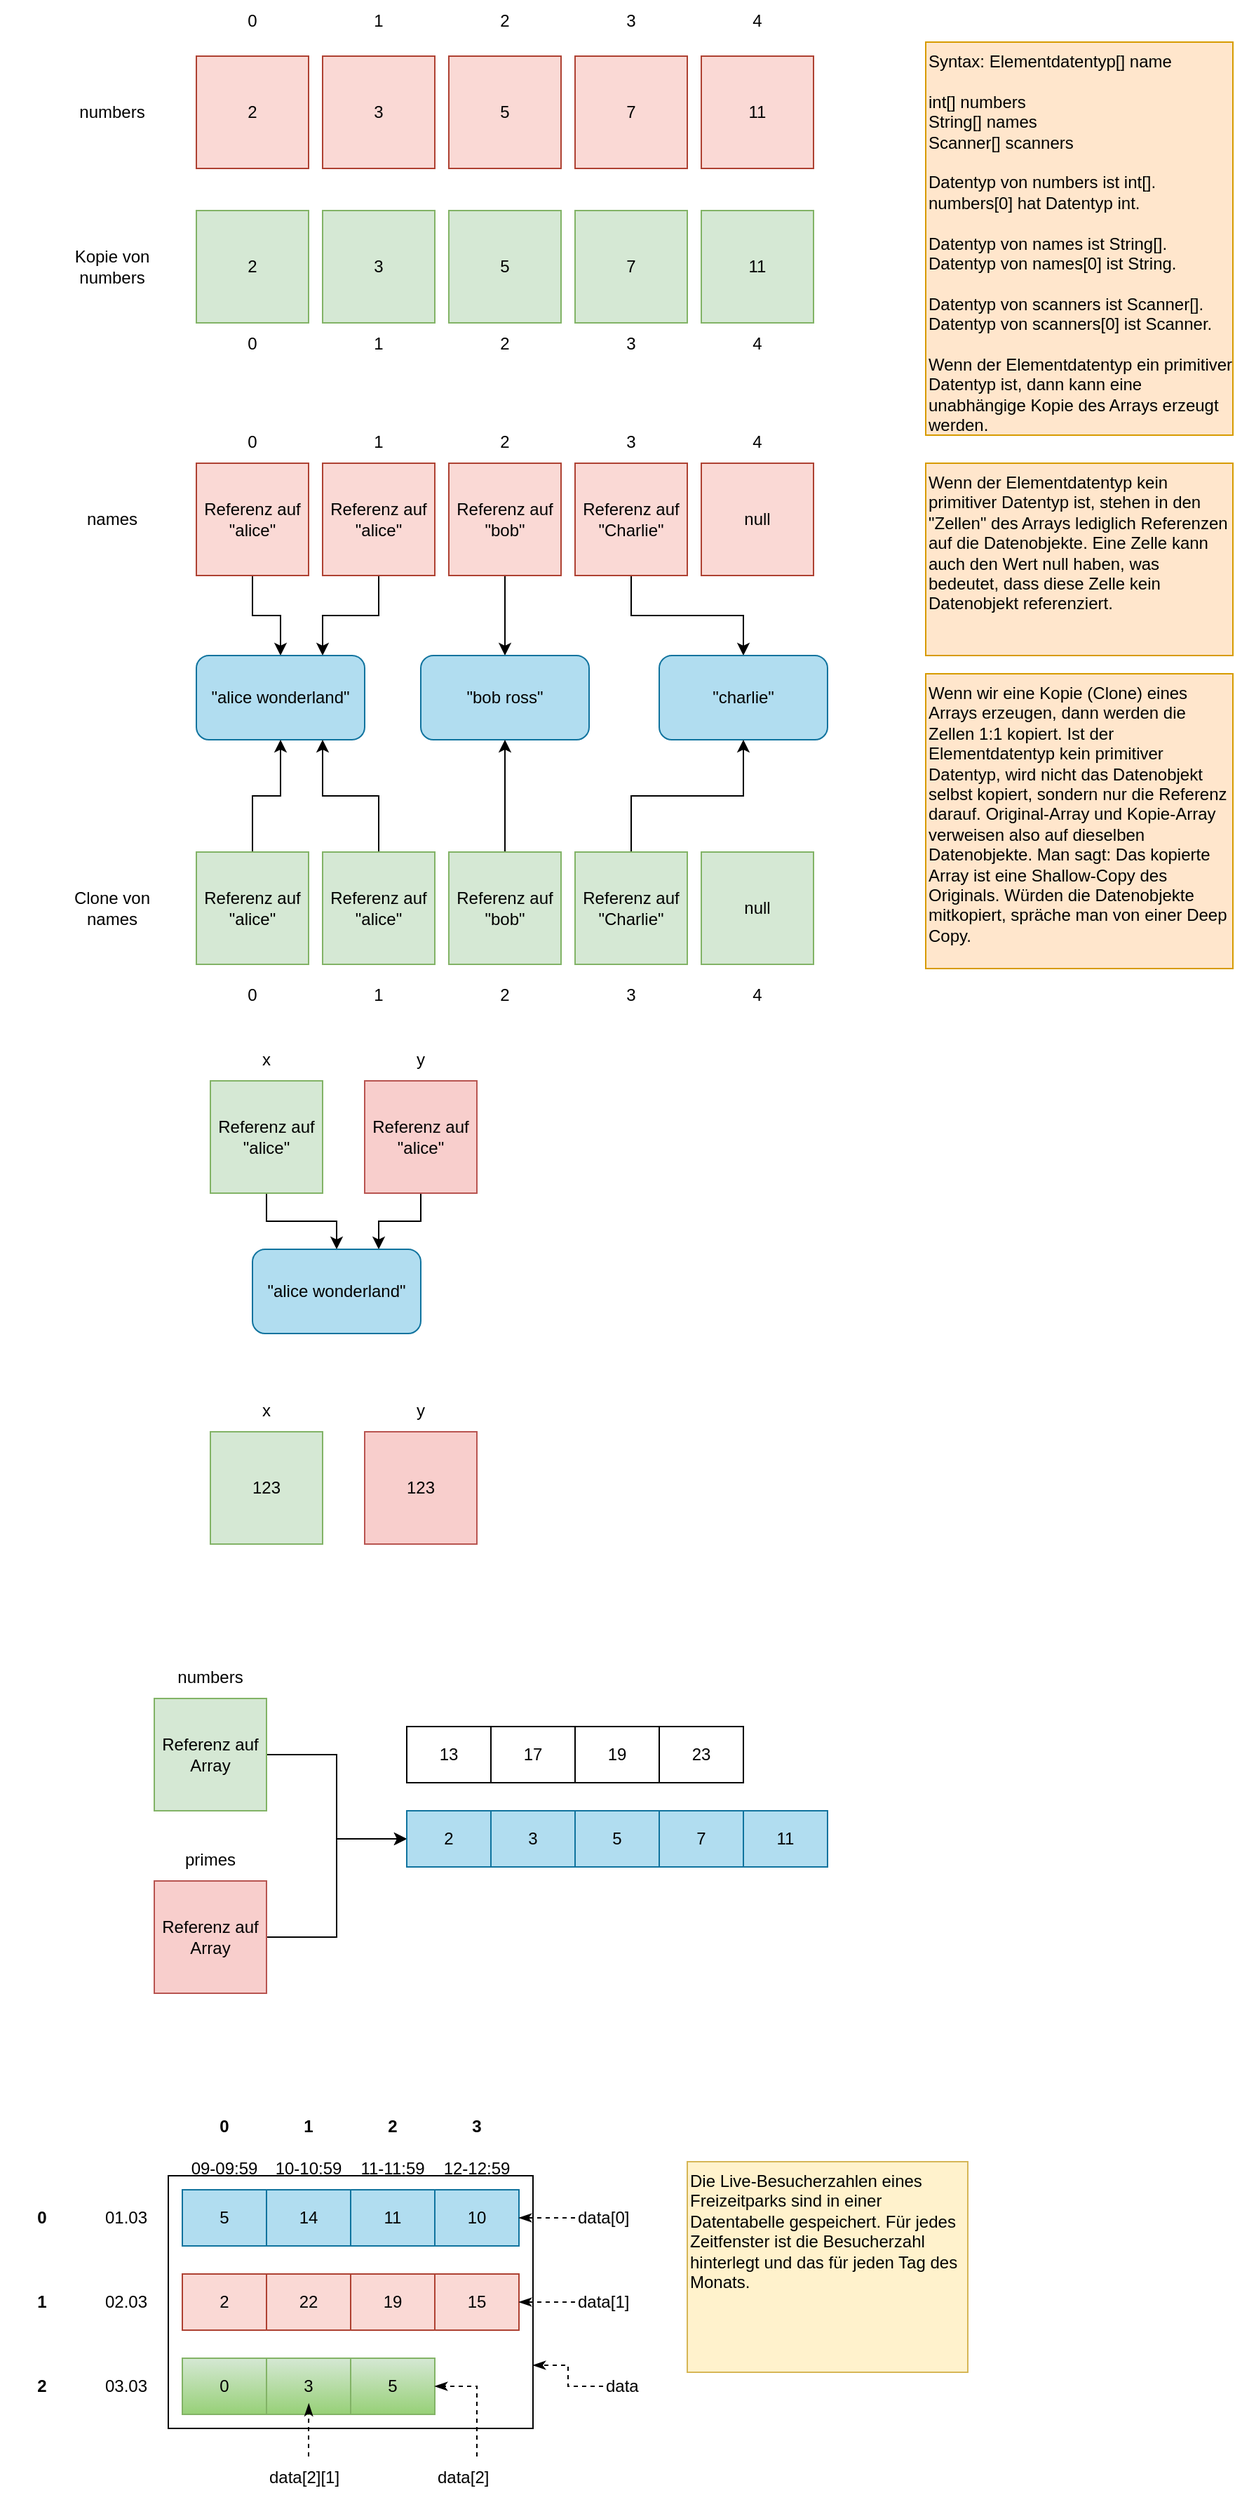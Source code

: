 <mxfile version="22.0.3" type="device">
  <diagram name="Seite-1" id="1isSyMCuNGC0f9yKeJYa">
    <mxGraphModel dx="1370" dy="703" grid="1" gridSize="10" guides="1" tooltips="1" connect="1" arrows="1" fold="1" page="1" pageScale="1" pageWidth="1169" pageHeight="827" math="0" shadow="0">
      <root>
        <mxCell id="0" />
        <mxCell id="1" parent="0" />
        <mxCell id="4LRfEP6yBbV0RVpsH5g9-151" value="" style="rounded=0;whiteSpace=wrap;html=1;" vertex="1" parent="1">
          <mxGeometry x="230" y="1670" width="260" height="180" as="geometry" />
        </mxCell>
        <mxCell id="4LRfEP6yBbV0RVpsH5g9-1" value="2" style="whiteSpace=wrap;html=1;aspect=fixed;fillColor=#fad9d5;strokeColor=#ae4132;" vertex="1" parent="1">
          <mxGeometry x="250" y="160" width="80" height="80" as="geometry" />
        </mxCell>
        <mxCell id="4LRfEP6yBbV0RVpsH5g9-2" value="3" style="whiteSpace=wrap;html=1;aspect=fixed;fillColor=#fad9d5;strokeColor=#ae4132;" vertex="1" parent="1">
          <mxGeometry x="340" y="160" width="80" height="80" as="geometry" />
        </mxCell>
        <mxCell id="4LRfEP6yBbV0RVpsH5g9-3" value="5" style="whiteSpace=wrap;html=1;aspect=fixed;fillColor=#fad9d5;strokeColor=#ae4132;" vertex="1" parent="1">
          <mxGeometry x="430" y="160" width="80" height="80" as="geometry" />
        </mxCell>
        <mxCell id="4LRfEP6yBbV0RVpsH5g9-4" value="7" style="whiteSpace=wrap;html=1;aspect=fixed;fillColor=#fad9d5;strokeColor=#ae4132;" vertex="1" parent="1">
          <mxGeometry x="520" y="160" width="80" height="80" as="geometry" />
        </mxCell>
        <mxCell id="4LRfEP6yBbV0RVpsH5g9-5" value="11" style="whiteSpace=wrap;html=1;aspect=fixed;fillColor=#fad9d5;strokeColor=#ae4132;" vertex="1" parent="1">
          <mxGeometry x="610" y="160" width="80" height="80" as="geometry" />
        </mxCell>
        <mxCell id="4LRfEP6yBbV0RVpsH5g9-6" value="0" style="text;html=1;strokeColor=none;fillColor=none;align=center;verticalAlign=middle;whiteSpace=wrap;rounded=0;" vertex="1" parent="1">
          <mxGeometry x="260" y="120" width="60" height="30" as="geometry" />
        </mxCell>
        <mxCell id="4LRfEP6yBbV0RVpsH5g9-7" value="1" style="text;html=1;strokeColor=none;fillColor=none;align=center;verticalAlign=middle;whiteSpace=wrap;rounded=0;" vertex="1" parent="1">
          <mxGeometry x="350" y="120" width="60" height="30" as="geometry" />
        </mxCell>
        <mxCell id="4LRfEP6yBbV0RVpsH5g9-8" value="2" style="text;html=1;strokeColor=none;fillColor=none;align=center;verticalAlign=middle;whiteSpace=wrap;rounded=0;" vertex="1" parent="1">
          <mxGeometry x="440" y="120" width="60" height="30" as="geometry" />
        </mxCell>
        <mxCell id="4LRfEP6yBbV0RVpsH5g9-9" value="3" style="text;html=1;strokeColor=none;fillColor=none;align=center;verticalAlign=middle;whiteSpace=wrap;rounded=0;" vertex="1" parent="1">
          <mxGeometry x="530" y="120" width="60" height="30" as="geometry" />
        </mxCell>
        <mxCell id="4LRfEP6yBbV0RVpsH5g9-10" value="4" style="text;html=1;strokeColor=none;fillColor=none;align=center;verticalAlign=middle;whiteSpace=wrap;rounded=0;" vertex="1" parent="1">
          <mxGeometry x="620" y="120" width="60" height="30" as="geometry" />
        </mxCell>
        <mxCell id="4LRfEP6yBbV0RVpsH5g9-11" value="numbers" style="text;html=1;strokeColor=none;fillColor=none;align=center;verticalAlign=middle;whiteSpace=wrap;rounded=0;" vertex="1" parent="1">
          <mxGeometry x="160" y="185" width="60" height="30" as="geometry" />
        </mxCell>
        <mxCell id="4LRfEP6yBbV0RVpsH5g9-12" value="&lt;div style=&quot;&quot;&gt;&lt;span style=&quot;background-color: initial;&quot;&gt;Syntax: Elementdatentyp[] name&lt;/span&gt;&lt;/div&gt;&lt;div style=&quot;&quot;&gt;&lt;br&gt;&lt;/div&gt;&lt;div style=&quot;&quot;&gt;&lt;span style=&quot;background-color: initial;&quot;&gt;int[] numbers&lt;/span&gt;&lt;/div&gt;&lt;div style=&quot;&quot;&gt;&lt;span style=&quot;background-color: initial;&quot;&gt;String[] names&lt;/span&gt;&lt;/div&gt;&lt;div style=&quot;&quot;&gt;&lt;span style=&quot;background-color: initial;&quot;&gt;Scanner[] scanners&lt;/span&gt;&lt;/div&gt;&lt;div style=&quot;&quot;&gt;&lt;br&gt;&lt;/div&gt;&lt;div style=&quot;&quot;&gt;&lt;span style=&quot;background-color: initial;&quot;&gt;Datentyp von numbers ist int[].&lt;/span&gt;&lt;/div&gt;&lt;div style=&quot;&quot;&gt;&lt;span style=&quot;background-color: initial;&quot;&gt;numbers[0] hat Datentyp int.&lt;/span&gt;&lt;/div&gt;&lt;div style=&quot;&quot;&gt;&lt;br&gt;&lt;/div&gt;&lt;div style=&quot;&quot;&gt;&lt;span style=&quot;background-color: initial;&quot;&gt;Datentyp von names ist String[].&lt;/span&gt;&lt;/div&gt;&lt;div style=&quot;&quot;&gt;&lt;span style=&quot;background-color: initial;&quot;&gt;Datentyp von names[0] ist String.&lt;/span&gt;&lt;/div&gt;&lt;div style=&quot;&quot;&gt;&lt;span style=&quot;background-color: initial;&quot;&gt;&lt;br&gt;&lt;/span&gt;&lt;/div&gt;&lt;div style=&quot;&quot;&gt;&lt;span style=&quot;background-color: initial;&quot;&gt;Datentyp von scanners ist Scanner[].&lt;/span&gt;&lt;/div&gt;&lt;div style=&quot;&quot;&gt;&lt;span style=&quot;background-color: initial;&quot;&gt;Datentyp von scanners[0] ist Scanner.&lt;/span&gt;&lt;/div&gt;&lt;div style=&quot;&quot;&gt;&lt;span style=&quot;background-color: initial;&quot;&gt;&lt;br&gt;&lt;/span&gt;&lt;/div&gt;&lt;div style=&quot;&quot;&gt;Wenn der Elementdatentyp ein primitiver Datentyp ist, dann kann eine unabhängige Kopie des Arrays erzeugt werden.&lt;/div&gt;" style="rounded=0;whiteSpace=wrap;html=1;fillColor=#ffe6cc;strokeColor=#d79b00;align=left;verticalAlign=top;" vertex="1" parent="1">
          <mxGeometry x="770" y="150" width="219" height="280" as="geometry" />
        </mxCell>
        <mxCell id="4LRfEP6yBbV0RVpsH5g9-27" style="edgeStyle=orthogonalEdgeStyle;rounded=0;orthogonalLoop=1;jettySize=auto;html=1;" edge="1" parent="1" source="4LRfEP6yBbV0RVpsH5g9-13" target="4LRfEP6yBbV0RVpsH5g9-24">
          <mxGeometry relative="1" as="geometry" />
        </mxCell>
        <mxCell id="4LRfEP6yBbV0RVpsH5g9-13" value="Referenz auf &quot;alice&quot;" style="whiteSpace=wrap;html=1;aspect=fixed;fillColor=#fad9d5;strokeColor=#ae4132;" vertex="1" parent="1">
          <mxGeometry x="250" y="450" width="80" height="80" as="geometry" />
        </mxCell>
        <mxCell id="4LRfEP6yBbV0RVpsH5g9-28" style="edgeStyle=orthogonalEdgeStyle;rounded=0;orthogonalLoop=1;jettySize=auto;html=1;entryX=0.75;entryY=0;entryDx=0;entryDy=0;" edge="1" parent="1" source="4LRfEP6yBbV0RVpsH5g9-14" target="4LRfEP6yBbV0RVpsH5g9-24">
          <mxGeometry relative="1" as="geometry" />
        </mxCell>
        <mxCell id="4LRfEP6yBbV0RVpsH5g9-14" value="Referenz auf &quot;alice&quot;" style="whiteSpace=wrap;html=1;aspect=fixed;fillColor=#fad9d5;strokeColor=#ae4132;" vertex="1" parent="1">
          <mxGeometry x="340" y="450" width="80" height="80" as="geometry" />
        </mxCell>
        <mxCell id="4LRfEP6yBbV0RVpsH5g9-29" style="edgeStyle=orthogonalEdgeStyle;rounded=0;orthogonalLoop=1;jettySize=auto;html=1;" edge="1" parent="1" source="4LRfEP6yBbV0RVpsH5g9-15" target="4LRfEP6yBbV0RVpsH5g9-25">
          <mxGeometry relative="1" as="geometry" />
        </mxCell>
        <mxCell id="4LRfEP6yBbV0RVpsH5g9-15" value="Referenz auf &quot;bob&quot;" style="whiteSpace=wrap;html=1;aspect=fixed;fillColor=#fad9d5;strokeColor=#ae4132;" vertex="1" parent="1">
          <mxGeometry x="430" y="450" width="80" height="80" as="geometry" />
        </mxCell>
        <mxCell id="4LRfEP6yBbV0RVpsH5g9-30" style="edgeStyle=orthogonalEdgeStyle;rounded=0;orthogonalLoop=1;jettySize=auto;html=1;" edge="1" parent="1" source="4LRfEP6yBbV0RVpsH5g9-16" target="4LRfEP6yBbV0RVpsH5g9-26">
          <mxGeometry relative="1" as="geometry" />
        </mxCell>
        <mxCell id="4LRfEP6yBbV0RVpsH5g9-16" value="Referenz auf &quot;Charlie&quot;" style="whiteSpace=wrap;html=1;aspect=fixed;fillColor=#fad9d5;strokeColor=#ae4132;" vertex="1" parent="1">
          <mxGeometry x="520" y="450" width="80" height="80" as="geometry" />
        </mxCell>
        <mxCell id="4LRfEP6yBbV0RVpsH5g9-17" value="null" style="whiteSpace=wrap;html=1;aspect=fixed;fillColor=#fad9d5;strokeColor=#ae4132;" vertex="1" parent="1">
          <mxGeometry x="610" y="450" width="80" height="80" as="geometry" />
        </mxCell>
        <mxCell id="4LRfEP6yBbV0RVpsH5g9-18" value="0" style="text;html=1;strokeColor=none;fillColor=none;align=center;verticalAlign=middle;whiteSpace=wrap;rounded=0;" vertex="1" parent="1">
          <mxGeometry x="260" y="420" width="60" height="30" as="geometry" />
        </mxCell>
        <mxCell id="4LRfEP6yBbV0RVpsH5g9-19" value="1" style="text;html=1;strokeColor=none;fillColor=none;align=center;verticalAlign=middle;whiteSpace=wrap;rounded=0;" vertex="1" parent="1">
          <mxGeometry x="350" y="420" width="60" height="30" as="geometry" />
        </mxCell>
        <mxCell id="4LRfEP6yBbV0RVpsH5g9-20" value="2" style="text;html=1;strokeColor=none;fillColor=none;align=center;verticalAlign=middle;whiteSpace=wrap;rounded=0;" vertex="1" parent="1">
          <mxGeometry x="440" y="420" width="60" height="30" as="geometry" />
        </mxCell>
        <mxCell id="4LRfEP6yBbV0RVpsH5g9-21" value="3" style="text;html=1;strokeColor=none;fillColor=none;align=center;verticalAlign=middle;whiteSpace=wrap;rounded=0;" vertex="1" parent="1">
          <mxGeometry x="530" y="420" width="60" height="30" as="geometry" />
        </mxCell>
        <mxCell id="4LRfEP6yBbV0RVpsH5g9-22" value="4" style="text;html=1;strokeColor=none;fillColor=none;align=center;verticalAlign=middle;whiteSpace=wrap;rounded=0;" vertex="1" parent="1">
          <mxGeometry x="620" y="420" width="60" height="30" as="geometry" />
        </mxCell>
        <mxCell id="4LRfEP6yBbV0RVpsH5g9-23" value="names" style="text;html=1;strokeColor=none;fillColor=none;align=center;verticalAlign=middle;whiteSpace=wrap;rounded=0;" vertex="1" parent="1">
          <mxGeometry x="160" y="475" width="60" height="30" as="geometry" />
        </mxCell>
        <mxCell id="4LRfEP6yBbV0RVpsH5g9-24" value="&quot;alice wonderland&quot;" style="rounded=1;whiteSpace=wrap;html=1;fillColor=#b1ddf0;strokeColor=#10739e;" vertex="1" parent="1">
          <mxGeometry x="250" y="587" width="120" height="60" as="geometry" />
        </mxCell>
        <mxCell id="4LRfEP6yBbV0RVpsH5g9-25" value="&quot;bob ross&quot;" style="rounded=1;whiteSpace=wrap;html=1;fillColor=#b1ddf0;strokeColor=#10739e;" vertex="1" parent="1">
          <mxGeometry x="410" y="587" width="120" height="60" as="geometry" />
        </mxCell>
        <mxCell id="4LRfEP6yBbV0RVpsH5g9-26" value="&quot;charlie&quot;" style="rounded=1;whiteSpace=wrap;html=1;fillColor=#b1ddf0;strokeColor=#10739e;" vertex="1" parent="1">
          <mxGeometry x="580" y="587" width="120" height="60" as="geometry" />
        </mxCell>
        <mxCell id="4LRfEP6yBbV0RVpsH5g9-31" value="&lt;div style=&quot;&quot;&gt;Wenn der Elementdatentyp kein primitiver Datentyp ist, stehen in den &quot;Zellen&quot; des Arrays lediglich Referenzen auf die Datenobjekte. Eine Zelle kann auch den Wert null haben, was bedeutet, dass diese Zelle kein Datenobjekt referenziert.&lt;/div&gt;&lt;div style=&quot;&quot;&gt;&lt;br&gt;&lt;/div&gt;&lt;div style=&quot;&quot;&gt;&lt;br&gt;&lt;/div&gt;" style="rounded=0;whiteSpace=wrap;html=1;fillColor=#ffe6cc;strokeColor=#d79b00;align=left;verticalAlign=top;" vertex="1" parent="1">
          <mxGeometry x="770" y="450" width="219" height="137" as="geometry" />
        </mxCell>
        <mxCell id="4LRfEP6yBbV0RVpsH5g9-69" style="edgeStyle=orthogonalEdgeStyle;rounded=0;orthogonalLoop=1;jettySize=auto;html=1;" edge="1" parent="1" source="4LRfEP6yBbV0RVpsH5g9-33" target="4LRfEP6yBbV0RVpsH5g9-24">
          <mxGeometry relative="1" as="geometry" />
        </mxCell>
        <mxCell id="4LRfEP6yBbV0RVpsH5g9-33" value="Referenz auf &quot;alice&quot;" style="whiteSpace=wrap;html=1;aspect=fixed;fillColor=#d5e8d4;strokeColor=#82b366;" vertex="1" parent="1">
          <mxGeometry x="250" y="727" width="80" height="80" as="geometry" />
        </mxCell>
        <mxCell id="4LRfEP6yBbV0RVpsH5g9-51" style="edgeStyle=orthogonalEdgeStyle;rounded=0;orthogonalLoop=1;jettySize=auto;html=1;entryX=0.75;entryY=1;entryDx=0;entryDy=0;" edge="1" parent="1" source="4LRfEP6yBbV0RVpsH5g9-35" target="4LRfEP6yBbV0RVpsH5g9-24">
          <mxGeometry relative="1" as="geometry" />
        </mxCell>
        <mxCell id="4LRfEP6yBbV0RVpsH5g9-35" value="Referenz auf &quot;alice&quot;" style="whiteSpace=wrap;html=1;aspect=fixed;fillColor=#d5e8d4;strokeColor=#82b366;" vertex="1" parent="1">
          <mxGeometry x="340" y="727" width="80" height="80" as="geometry" />
        </mxCell>
        <mxCell id="4LRfEP6yBbV0RVpsH5g9-52" style="edgeStyle=orthogonalEdgeStyle;rounded=0;orthogonalLoop=1;jettySize=auto;html=1;" edge="1" parent="1" source="4LRfEP6yBbV0RVpsH5g9-37" target="4LRfEP6yBbV0RVpsH5g9-25">
          <mxGeometry relative="1" as="geometry" />
        </mxCell>
        <mxCell id="4LRfEP6yBbV0RVpsH5g9-37" value="Referenz auf &quot;bob&quot;" style="whiteSpace=wrap;html=1;aspect=fixed;fillColor=#d5e8d4;strokeColor=#82b366;" vertex="1" parent="1">
          <mxGeometry x="430" y="727" width="80" height="80" as="geometry" />
        </mxCell>
        <mxCell id="4LRfEP6yBbV0RVpsH5g9-53" style="edgeStyle=orthogonalEdgeStyle;rounded=0;orthogonalLoop=1;jettySize=auto;html=1;" edge="1" parent="1" source="4LRfEP6yBbV0RVpsH5g9-39" target="4LRfEP6yBbV0RVpsH5g9-26">
          <mxGeometry relative="1" as="geometry" />
        </mxCell>
        <mxCell id="4LRfEP6yBbV0RVpsH5g9-39" value="Referenz auf &quot;Charlie&quot;" style="whiteSpace=wrap;html=1;aspect=fixed;fillColor=#d5e8d4;strokeColor=#82b366;" vertex="1" parent="1">
          <mxGeometry x="520" y="727" width="80" height="80" as="geometry" />
        </mxCell>
        <mxCell id="4LRfEP6yBbV0RVpsH5g9-40" value="null" style="whiteSpace=wrap;html=1;aspect=fixed;fillColor=#d5e8d4;strokeColor=#82b366;" vertex="1" parent="1">
          <mxGeometry x="610" y="727" width="80" height="80" as="geometry" />
        </mxCell>
        <mxCell id="4LRfEP6yBbV0RVpsH5g9-41" value="0" style="text;html=1;strokeColor=none;fillColor=none;align=center;verticalAlign=middle;whiteSpace=wrap;rounded=0;" vertex="1" parent="1">
          <mxGeometry x="260" y="814" width="60" height="30" as="geometry" />
        </mxCell>
        <mxCell id="4LRfEP6yBbV0RVpsH5g9-42" value="1" style="text;html=1;strokeColor=none;fillColor=none;align=center;verticalAlign=middle;whiteSpace=wrap;rounded=0;" vertex="1" parent="1">
          <mxGeometry x="350" y="814" width="60" height="30" as="geometry" />
        </mxCell>
        <mxCell id="4LRfEP6yBbV0RVpsH5g9-43" value="2" style="text;html=1;strokeColor=none;fillColor=none;align=center;verticalAlign=middle;whiteSpace=wrap;rounded=0;" vertex="1" parent="1">
          <mxGeometry x="440" y="814" width="60" height="30" as="geometry" />
        </mxCell>
        <mxCell id="4LRfEP6yBbV0RVpsH5g9-44" value="3" style="text;html=1;strokeColor=none;fillColor=none;align=center;verticalAlign=middle;whiteSpace=wrap;rounded=0;" vertex="1" parent="1">
          <mxGeometry x="530" y="814" width="60" height="30" as="geometry" />
        </mxCell>
        <mxCell id="4LRfEP6yBbV0RVpsH5g9-45" value="4" style="text;html=1;strokeColor=none;fillColor=none;align=center;verticalAlign=middle;whiteSpace=wrap;rounded=0;" vertex="1" parent="1">
          <mxGeometry x="620" y="814" width="60" height="30" as="geometry" />
        </mxCell>
        <mxCell id="4LRfEP6yBbV0RVpsH5g9-46" value="Clone von&lt;br&gt;names" style="text;html=1;strokeColor=none;fillColor=none;align=center;verticalAlign=middle;whiteSpace=wrap;rounded=0;" vertex="1" parent="1">
          <mxGeometry x="160" y="752" width="60" height="30" as="geometry" />
        </mxCell>
        <mxCell id="4LRfEP6yBbV0RVpsH5g9-54" value="2" style="whiteSpace=wrap;html=1;aspect=fixed;fillColor=#d5e8d4;strokeColor=#82b366;" vertex="1" parent="1">
          <mxGeometry x="250" y="270" width="80" height="80" as="geometry" />
        </mxCell>
        <mxCell id="4LRfEP6yBbV0RVpsH5g9-55" value="3" style="whiteSpace=wrap;html=1;aspect=fixed;fillColor=#d5e8d4;strokeColor=#82b366;" vertex="1" parent="1">
          <mxGeometry x="340" y="270" width="80" height="80" as="geometry" />
        </mxCell>
        <mxCell id="4LRfEP6yBbV0RVpsH5g9-56" value="5" style="whiteSpace=wrap;html=1;aspect=fixed;fillColor=#d5e8d4;strokeColor=#82b366;" vertex="1" parent="1">
          <mxGeometry x="430" y="270" width="80" height="80" as="geometry" />
        </mxCell>
        <mxCell id="4LRfEP6yBbV0RVpsH5g9-57" value="7" style="whiteSpace=wrap;html=1;aspect=fixed;fillColor=#d5e8d4;strokeColor=#82b366;" vertex="1" parent="1">
          <mxGeometry x="520" y="270" width="80" height="80" as="geometry" />
        </mxCell>
        <mxCell id="4LRfEP6yBbV0RVpsH5g9-58" value="11" style="whiteSpace=wrap;html=1;aspect=fixed;fillColor=#d5e8d4;strokeColor=#82b366;" vertex="1" parent="1">
          <mxGeometry x="610" y="270" width="80" height="80" as="geometry" />
        </mxCell>
        <mxCell id="4LRfEP6yBbV0RVpsH5g9-59" value="0" style="text;html=1;strokeColor=none;fillColor=none;align=center;verticalAlign=middle;whiteSpace=wrap;rounded=0;" vertex="1" parent="1">
          <mxGeometry x="260" y="350" width="60" height="30" as="geometry" />
        </mxCell>
        <mxCell id="4LRfEP6yBbV0RVpsH5g9-60" value="1" style="text;html=1;strokeColor=none;fillColor=none;align=center;verticalAlign=middle;whiteSpace=wrap;rounded=0;" vertex="1" parent="1">
          <mxGeometry x="350" y="350" width="60" height="30" as="geometry" />
        </mxCell>
        <mxCell id="4LRfEP6yBbV0RVpsH5g9-61" value="2" style="text;html=1;strokeColor=none;fillColor=none;align=center;verticalAlign=middle;whiteSpace=wrap;rounded=0;" vertex="1" parent="1">
          <mxGeometry x="440" y="350" width="60" height="30" as="geometry" />
        </mxCell>
        <mxCell id="4LRfEP6yBbV0RVpsH5g9-62" value="3" style="text;html=1;strokeColor=none;fillColor=none;align=center;verticalAlign=middle;whiteSpace=wrap;rounded=0;" vertex="1" parent="1">
          <mxGeometry x="530" y="350" width="60" height="30" as="geometry" />
        </mxCell>
        <mxCell id="4LRfEP6yBbV0RVpsH5g9-63" value="4" style="text;html=1;strokeColor=none;fillColor=none;align=center;verticalAlign=middle;whiteSpace=wrap;rounded=0;" vertex="1" parent="1">
          <mxGeometry x="620" y="350" width="60" height="30" as="geometry" />
        </mxCell>
        <mxCell id="4LRfEP6yBbV0RVpsH5g9-64" value="Kopie von numbers" style="text;html=1;strokeColor=none;fillColor=none;align=center;verticalAlign=middle;whiteSpace=wrap;rounded=0;" vertex="1" parent="1">
          <mxGeometry x="160" y="295" width="60" height="30" as="geometry" />
        </mxCell>
        <mxCell id="4LRfEP6yBbV0RVpsH5g9-65" value="&lt;div style=&quot;&quot;&gt;Wenn wir eine Kopie (Clone) eines Arrays erzeugen, dann werden die Zellen 1:1 kopiert. Ist der Elementdatentyp kein primitiver Datentyp, wird nicht das Datenobjekt selbst kopiert, sondern nur die Referenz darauf. Original-Array und Kopie-Array verweisen also auf dieselben Datenobjekte. Man sagt: Das kopierte Array ist eine Shallow-Copy des Originals. Würden die Datenobjekte mitkopiert, spräche man von einer Deep Copy.&lt;/div&gt;" style="rounded=0;whiteSpace=wrap;html=1;fillColor=#ffe6cc;strokeColor=#d79b00;align=left;verticalAlign=top;" vertex="1" parent="1">
          <mxGeometry x="770" y="600" width="219" height="210" as="geometry" />
        </mxCell>
        <mxCell id="4LRfEP6yBbV0RVpsH5g9-75" style="edgeStyle=orthogonalEdgeStyle;rounded=0;orthogonalLoop=1;jettySize=auto;html=1;" edge="1" parent="1" source="4LRfEP6yBbV0RVpsH5g9-70" target="4LRfEP6yBbV0RVpsH5g9-74">
          <mxGeometry relative="1" as="geometry" />
        </mxCell>
        <mxCell id="4LRfEP6yBbV0RVpsH5g9-70" value="Referenz auf &quot;alice&quot;" style="whiteSpace=wrap;html=1;aspect=fixed;fillColor=#d5e8d4;strokeColor=#82b366;" vertex="1" parent="1">
          <mxGeometry x="260" y="890" width="80" height="80" as="geometry" />
        </mxCell>
        <mxCell id="4LRfEP6yBbV0RVpsH5g9-71" value="x" style="text;html=1;strokeColor=none;fillColor=none;align=center;verticalAlign=middle;whiteSpace=wrap;rounded=0;" vertex="1" parent="1">
          <mxGeometry x="270" y="860" width="60" height="30" as="geometry" />
        </mxCell>
        <mxCell id="4LRfEP6yBbV0RVpsH5g9-76" style="edgeStyle=orthogonalEdgeStyle;rounded=0;orthogonalLoop=1;jettySize=auto;html=1;entryX=0.75;entryY=0;entryDx=0;entryDy=0;" edge="1" parent="1" source="4LRfEP6yBbV0RVpsH5g9-72" target="4LRfEP6yBbV0RVpsH5g9-74">
          <mxGeometry relative="1" as="geometry" />
        </mxCell>
        <mxCell id="4LRfEP6yBbV0RVpsH5g9-72" value="Referenz auf &quot;alice&quot;" style="whiteSpace=wrap;html=1;aspect=fixed;fillColor=#f8cecc;strokeColor=#b85450;" vertex="1" parent="1">
          <mxGeometry x="370" y="890" width="80" height="80" as="geometry" />
        </mxCell>
        <mxCell id="4LRfEP6yBbV0RVpsH5g9-73" value="y" style="text;html=1;strokeColor=none;fillColor=none;align=center;verticalAlign=middle;whiteSpace=wrap;rounded=0;" vertex="1" parent="1">
          <mxGeometry x="380" y="860" width="60" height="30" as="geometry" />
        </mxCell>
        <mxCell id="4LRfEP6yBbV0RVpsH5g9-74" value="&quot;alice wonderland&quot;" style="rounded=1;whiteSpace=wrap;html=1;fillColor=#b1ddf0;strokeColor=#10739e;" vertex="1" parent="1">
          <mxGeometry x="290" y="1010" width="120" height="60" as="geometry" />
        </mxCell>
        <mxCell id="4LRfEP6yBbV0RVpsH5g9-78" value="123" style="whiteSpace=wrap;html=1;aspect=fixed;fillColor=#d5e8d4;strokeColor=#82b366;" vertex="1" parent="1">
          <mxGeometry x="260" y="1140" width="80" height="80" as="geometry" />
        </mxCell>
        <mxCell id="4LRfEP6yBbV0RVpsH5g9-79" value="x" style="text;html=1;strokeColor=none;fillColor=none;align=center;verticalAlign=middle;whiteSpace=wrap;rounded=0;" vertex="1" parent="1">
          <mxGeometry x="270" y="1110" width="60" height="30" as="geometry" />
        </mxCell>
        <mxCell id="4LRfEP6yBbV0RVpsH5g9-81" value="123" style="whiteSpace=wrap;html=1;aspect=fixed;fillColor=#f8cecc;strokeColor=#b85450;" vertex="1" parent="1">
          <mxGeometry x="370" y="1140" width="80" height="80" as="geometry" />
        </mxCell>
        <mxCell id="4LRfEP6yBbV0RVpsH5g9-82" value="y" style="text;html=1;strokeColor=none;fillColor=none;align=center;verticalAlign=middle;whiteSpace=wrap;rounded=0;" vertex="1" parent="1">
          <mxGeometry x="380" y="1110" width="60" height="30" as="geometry" />
        </mxCell>
        <mxCell id="4LRfEP6yBbV0RVpsH5g9-91" value="primes" style="text;html=1;strokeColor=none;fillColor=none;align=center;verticalAlign=middle;whiteSpace=wrap;rounded=0;" vertex="1" parent="1">
          <mxGeometry x="230" y="1430" width="60" height="30" as="geometry" />
        </mxCell>
        <mxCell id="4LRfEP6yBbV0RVpsH5g9-92" value="numbers" style="text;html=1;strokeColor=none;fillColor=none;align=center;verticalAlign=middle;whiteSpace=wrap;rounded=0;" vertex="1" parent="1">
          <mxGeometry x="230" y="1300" width="60" height="30" as="geometry" />
        </mxCell>
        <mxCell id="4LRfEP6yBbV0RVpsH5g9-103" style="edgeStyle=orthogonalEdgeStyle;rounded=0;orthogonalLoop=1;jettySize=auto;html=1;entryX=0;entryY=0.5;entryDx=0;entryDy=0;" edge="1" parent="1" source="4LRfEP6yBbV0RVpsH5g9-96" target="4LRfEP6yBbV0RVpsH5g9-85">
          <mxGeometry relative="1" as="geometry">
            <Array as="points">
              <mxPoint x="350" y="1500" />
              <mxPoint x="350" y="1430" />
            </Array>
          </mxGeometry>
        </mxCell>
        <mxCell id="4LRfEP6yBbV0RVpsH5g9-96" value="Referenz auf Array" style="whiteSpace=wrap;html=1;aspect=fixed;fillColor=#f8cecc;strokeColor=#b85450;" vertex="1" parent="1">
          <mxGeometry x="220" y="1460" width="80" height="80" as="geometry" />
        </mxCell>
        <mxCell id="4LRfEP6yBbV0RVpsH5g9-112" style="edgeStyle=orthogonalEdgeStyle;rounded=0;orthogonalLoop=1;jettySize=auto;html=1;" edge="1" parent="1" source="4LRfEP6yBbV0RVpsH5g9-98" target="4LRfEP6yBbV0RVpsH5g9-85">
          <mxGeometry relative="1" as="geometry" />
        </mxCell>
        <mxCell id="4LRfEP6yBbV0RVpsH5g9-98" value="Referenz auf Array" style="whiteSpace=wrap;html=1;aspect=fixed;fillColor=#d5e8d4;strokeColor=#82b366;" vertex="1" parent="1">
          <mxGeometry x="220" y="1330" width="80" height="80" as="geometry" />
        </mxCell>
        <mxCell id="4LRfEP6yBbV0RVpsH5g9-84" value="" style="shape=table;startSize=0;container=1;collapsible=0;childLayout=tableLayout;fillColor=#b1ddf0;strokeColor=#10739e;" vertex="1" parent="1">
          <mxGeometry x="400" y="1410" width="300" height="40" as="geometry" />
        </mxCell>
        <mxCell id="4LRfEP6yBbV0RVpsH5g9-85" value="" style="shape=tableRow;horizontal=0;startSize=0;swimlaneHead=0;swimlaneBody=0;strokeColor=inherit;top=0;left=0;bottom=0;right=0;collapsible=0;dropTarget=0;fillColor=none;points=[[0,0.5],[1,0.5]];portConstraint=eastwest;" vertex="1" parent="4LRfEP6yBbV0RVpsH5g9-84">
          <mxGeometry width="300" height="40" as="geometry" />
        </mxCell>
        <mxCell id="4LRfEP6yBbV0RVpsH5g9-86" value="2" style="shape=partialRectangle;html=1;whiteSpace=wrap;connectable=0;strokeColor=inherit;overflow=hidden;fillColor=none;top=0;left=0;bottom=0;right=0;pointerEvents=1;" vertex="1" parent="4LRfEP6yBbV0RVpsH5g9-85">
          <mxGeometry width="60" height="40" as="geometry">
            <mxRectangle width="60" height="40" as="alternateBounds" />
          </mxGeometry>
        </mxCell>
        <mxCell id="4LRfEP6yBbV0RVpsH5g9-87" value="3" style="shape=partialRectangle;html=1;whiteSpace=wrap;connectable=0;strokeColor=inherit;overflow=hidden;fillColor=none;top=0;left=0;bottom=0;right=0;pointerEvents=1;" vertex="1" parent="4LRfEP6yBbV0RVpsH5g9-85">
          <mxGeometry x="60" width="60" height="40" as="geometry">
            <mxRectangle width="60" height="40" as="alternateBounds" />
          </mxGeometry>
        </mxCell>
        <mxCell id="4LRfEP6yBbV0RVpsH5g9-88" value="5" style="shape=partialRectangle;html=1;whiteSpace=wrap;connectable=0;strokeColor=inherit;overflow=hidden;fillColor=none;top=0;left=0;bottom=0;right=0;pointerEvents=1;" vertex="1" parent="4LRfEP6yBbV0RVpsH5g9-85">
          <mxGeometry x="120" width="60" height="40" as="geometry">
            <mxRectangle width="60" height="40" as="alternateBounds" />
          </mxGeometry>
        </mxCell>
        <mxCell id="4LRfEP6yBbV0RVpsH5g9-89" value="7" style="shape=partialRectangle;html=1;whiteSpace=wrap;connectable=0;strokeColor=inherit;overflow=hidden;fillColor=none;top=0;left=0;bottom=0;right=0;pointerEvents=1;" vertex="1" parent="4LRfEP6yBbV0RVpsH5g9-85">
          <mxGeometry x="180" width="60" height="40" as="geometry">
            <mxRectangle width="60" height="40" as="alternateBounds" />
          </mxGeometry>
        </mxCell>
        <mxCell id="4LRfEP6yBbV0RVpsH5g9-90" value="11" style="shape=partialRectangle;html=1;whiteSpace=wrap;connectable=0;strokeColor=inherit;overflow=hidden;fillColor=none;top=0;left=0;bottom=0;right=0;pointerEvents=1;" vertex="1" parent="4LRfEP6yBbV0RVpsH5g9-85">
          <mxGeometry x="240" width="60" height="40" as="geometry">
            <mxRectangle width="60" height="40" as="alternateBounds" />
          </mxGeometry>
        </mxCell>
        <mxCell id="4LRfEP6yBbV0RVpsH5g9-104" value="" style="shape=table;startSize=0;container=1;collapsible=0;childLayout=tableLayout;" vertex="1" parent="1">
          <mxGeometry x="400" y="1350" width="240" height="40" as="geometry" />
        </mxCell>
        <mxCell id="4LRfEP6yBbV0RVpsH5g9-105" value="" style="shape=tableRow;horizontal=0;startSize=0;swimlaneHead=0;swimlaneBody=0;strokeColor=inherit;top=0;left=0;bottom=0;right=0;collapsible=0;dropTarget=0;fillColor=none;points=[[0,0.5],[1,0.5]];portConstraint=eastwest;" vertex="1" parent="4LRfEP6yBbV0RVpsH5g9-104">
          <mxGeometry width="240" height="40" as="geometry" />
        </mxCell>
        <mxCell id="4LRfEP6yBbV0RVpsH5g9-106" value="13" style="shape=partialRectangle;html=1;whiteSpace=wrap;connectable=0;strokeColor=inherit;overflow=hidden;fillColor=none;top=0;left=0;bottom=0;right=0;pointerEvents=1;" vertex="1" parent="4LRfEP6yBbV0RVpsH5g9-105">
          <mxGeometry width="60" height="40" as="geometry">
            <mxRectangle width="60" height="40" as="alternateBounds" />
          </mxGeometry>
        </mxCell>
        <mxCell id="4LRfEP6yBbV0RVpsH5g9-107" value="17" style="shape=partialRectangle;html=1;whiteSpace=wrap;connectable=0;strokeColor=inherit;overflow=hidden;fillColor=none;top=0;left=0;bottom=0;right=0;pointerEvents=1;" vertex="1" parent="4LRfEP6yBbV0RVpsH5g9-105">
          <mxGeometry x="60" width="60" height="40" as="geometry">
            <mxRectangle width="60" height="40" as="alternateBounds" />
          </mxGeometry>
        </mxCell>
        <mxCell id="4LRfEP6yBbV0RVpsH5g9-108" value="19" style="shape=partialRectangle;html=1;whiteSpace=wrap;connectable=0;strokeColor=inherit;overflow=hidden;fillColor=none;top=0;left=0;bottom=0;right=0;pointerEvents=1;" vertex="1" parent="4LRfEP6yBbV0RVpsH5g9-105">
          <mxGeometry x="120" width="60" height="40" as="geometry">
            <mxRectangle width="60" height="40" as="alternateBounds" />
          </mxGeometry>
        </mxCell>
        <mxCell id="4LRfEP6yBbV0RVpsH5g9-109" value="23" style="shape=partialRectangle;html=1;whiteSpace=wrap;connectable=0;strokeColor=inherit;overflow=hidden;fillColor=none;top=0;left=0;bottom=0;right=0;pointerEvents=1;" vertex="1" parent="4LRfEP6yBbV0RVpsH5g9-105">
          <mxGeometry x="180" width="60" height="40" as="geometry">
            <mxRectangle width="60" height="40" as="alternateBounds" />
          </mxGeometry>
        </mxCell>
        <mxCell id="4LRfEP6yBbV0RVpsH5g9-114" value="" style="shape=table;startSize=0;container=1;collapsible=0;childLayout=tableLayout;fillColor=#b1ddf0;strokeColor=#10739e;" vertex="1" parent="1">
          <mxGeometry x="240" y="1680" width="240" height="40" as="geometry" />
        </mxCell>
        <mxCell id="4LRfEP6yBbV0RVpsH5g9-115" value="" style="shape=tableRow;horizontal=0;startSize=0;swimlaneHead=0;swimlaneBody=0;strokeColor=inherit;top=0;left=0;bottom=0;right=0;collapsible=0;dropTarget=0;fillColor=none;points=[[0,0.5],[1,0.5]];portConstraint=eastwest;" vertex="1" parent="4LRfEP6yBbV0RVpsH5g9-114">
          <mxGeometry width="240" height="40" as="geometry" />
        </mxCell>
        <mxCell id="4LRfEP6yBbV0RVpsH5g9-116" value="5" style="shape=partialRectangle;html=1;whiteSpace=wrap;connectable=0;strokeColor=inherit;overflow=hidden;fillColor=none;top=0;left=0;bottom=0;right=0;pointerEvents=1;" vertex="1" parent="4LRfEP6yBbV0RVpsH5g9-115">
          <mxGeometry width="60" height="40" as="geometry">
            <mxRectangle width="60" height="40" as="alternateBounds" />
          </mxGeometry>
        </mxCell>
        <mxCell id="4LRfEP6yBbV0RVpsH5g9-117" value="14" style="shape=partialRectangle;html=1;whiteSpace=wrap;connectable=0;strokeColor=inherit;overflow=hidden;fillColor=none;top=0;left=0;bottom=0;right=0;pointerEvents=1;" vertex="1" parent="4LRfEP6yBbV0RVpsH5g9-115">
          <mxGeometry x="60" width="60" height="40" as="geometry">
            <mxRectangle width="60" height="40" as="alternateBounds" />
          </mxGeometry>
        </mxCell>
        <mxCell id="4LRfEP6yBbV0RVpsH5g9-118" value="11" style="shape=partialRectangle;html=1;whiteSpace=wrap;connectable=0;strokeColor=inherit;overflow=hidden;fillColor=none;top=0;left=0;bottom=0;right=0;pointerEvents=1;" vertex="1" parent="4LRfEP6yBbV0RVpsH5g9-115">
          <mxGeometry x="120" width="60" height="40" as="geometry">
            <mxRectangle width="60" height="40" as="alternateBounds" />
          </mxGeometry>
        </mxCell>
        <mxCell id="4LRfEP6yBbV0RVpsH5g9-119" value="10" style="shape=partialRectangle;html=1;whiteSpace=wrap;connectable=0;strokeColor=inherit;overflow=hidden;fillColor=none;top=0;left=0;bottom=0;right=0;pointerEvents=1;" vertex="1" parent="4LRfEP6yBbV0RVpsH5g9-115">
          <mxGeometry x="180" width="60" height="40" as="geometry">
            <mxRectangle width="60" height="40" as="alternateBounds" />
          </mxGeometry>
        </mxCell>
        <mxCell id="4LRfEP6yBbV0RVpsH5g9-124" value="09-09:59" style="text;html=1;strokeColor=none;fillColor=none;align=center;verticalAlign=middle;whiteSpace=wrap;rounded=0;" vertex="1" parent="1">
          <mxGeometry x="240" y="1650" width="60" height="30" as="geometry" />
        </mxCell>
        <mxCell id="4LRfEP6yBbV0RVpsH5g9-125" value="10-10:59" style="text;html=1;strokeColor=none;fillColor=none;align=center;verticalAlign=middle;whiteSpace=wrap;rounded=0;" vertex="1" parent="1">
          <mxGeometry x="300" y="1650" width="60" height="30" as="geometry" />
        </mxCell>
        <mxCell id="4LRfEP6yBbV0RVpsH5g9-126" value="11-11:59" style="text;html=1;strokeColor=none;fillColor=none;align=center;verticalAlign=middle;whiteSpace=wrap;rounded=0;" vertex="1" parent="1">
          <mxGeometry x="360" y="1650" width="60" height="30" as="geometry" />
        </mxCell>
        <mxCell id="4LRfEP6yBbV0RVpsH5g9-127" value="12-12:59" style="text;html=1;strokeColor=none;fillColor=none;align=center;verticalAlign=middle;whiteSpace=wrap;rounded=0;" vertex="1" parent="1">
          <mxGeometry x="420" y="1650" width="60" height="30" as="geometry" />
        </mxCell>
        <mxCell id="4LRfEP6yBbV0RVpsH5g9-128" value="01.03" style="text;html=1;strokeColor=none;fillColor=none;align=center;verticalAlign=middle;whiteSpace=wrap;rounded=0;" vertex="1" parent="1">
          <mxGeometry x="170" y="1685" width="60" height="30" as="geometry" />
        </mxCell>
        <mxCell id="4LRfEP6yBbV0RVpsH5g9-129" value="" style="shape=table;startSize=0;container=1;collapsible=0;childLayout=tableLayout;fillColor=#fad9d5;strokeColor=#ae4132;" vertex="1" parent="1">
          <mxGeometry x="240" y="1740" width="240" height="40" as="geometry" />
        </mxCell>
        <mxCell id="4LRfEP6yBbV0RVpsH5g9-130" value="" style="shape=tableRow;horizontal=0;startSize=0;swimlaneHead=0;swimlaneBody=0;strokeColor=inherit;top=0;left=0;bottom=0;right=0;collapsible=0;dropTarget=0;fillColor=none;points=[[0,0.5],[1,0.5]];portConstraint=eastwest;" vertex="1" parent="4LRfEP6yBbV0RVpsH5g9-129">
          <mxGeometry width="240" height="40" as="geometry" />
        </mxCell>
        <mxCell id="4LRfEP6yBbV0RVpsH5g9-131" value="2" style="shape=partialRectangle;html=1;whiteSpace=wrap;connectable=0;strokeColor=inherit;overflow=hidden;fillColor=none;top=0;left=0;bottom=0;right=0;pointerEvents=1;" vertex="1" parent="4LRfEP6yBbV0RVpsH5g9-130">
          <mxGeometry width="60" height="40" as="geometry">
            <mxRectangle width="60" height="40" as="alternateBounds" />
          </mxGeometry>
        </mxCell>
        <mxCell id="4LRfEP6yBbV0RVpsH5g9-132" value="22" style="shape=partialRectangle;html=1;whiteSpace=wrap;connectable=0;strokeColor=inherit;overflow=hidden;fillColor=none;top=0;left=0;bottom=0;right=0;pointerEvents=1;" vertex="1" parent="4LRfEP6yBbV0RVpsH5g9-130">
          <mxGeometry x="60" width="60" height="40" as="geometry">
            <mxRectangle width="60" height="40" as="alternateBounds" />
          </mxGeometry>
        </mxCell>
        <mxCell id="4LRfEP6yBbV0RVpsH5g9-133" value="19" style="shape=partialRectangle;html=1;whiteSpace=wrap;connectable=0;strokeColor=inherit;overflow=hidden;fillColor=none;top=0;left=0;bottom=0;right=0;pointerEvents=1;" vertex="1" parent="4LRfEP6yBbV0RVpsH5g9-130">
          <mxGeometry x="120" width="60" height="40" as="geometry">
            <mxRectangle width="60" height="40" as="alternateBounds" />
          </mxGeometry>
        </mxCell>
        <mxCell id="4LRfEP6yBbV0RVpsH5g9-134" value="15" style="shape=partialRectangle;html=1;whiteSpace=wrap;connectable=0;strokeColor=inherit;overflow=hidden;fillColor=none;top=0;left=0;bottom=0;right=0;pointerEvents=1;" vertex="1" parent="4LRfEP6yBbV0RVpsH5g9-130">
          <mxGeometry x="180" width="60" height="40" as="geometry">
            <mxRectangle width="60" height="40" as="alternateBounds" />
          </mxGeometry>
        </mxCell>
        <mxCell id="4LRfEP6yBbV0RVpsH5g9-135" value="" style="shape=table;startSize=0;container=1;collapsible=0;childLayout=tableLayout;fillColor=#d5e8d4;gradientColor=#97d077;strokeColor=#82b366;" vertex="1" parent="1">
          <mxGeometry x="240" y="1800" width="180" height="40" as="geometry" />
        </mxCell>
        <mxCell id="4LRfEP6yBbV0RVpsH5g9-136" value="" style="shape=tableRow;horizontal=0;startSize=0;swimlaneHead=0;swimlaneBody=0;strokeColor=inherit;top=0;left=0;bottom=0;right=0;collapsible=0;dropTarget=0;fillColor=none;points=[[0,0.5],[1,0.5]];portConstraint=eastwest;" vertex="1" parent="4LRfEP6yBbV0RVpsH5g9-135">
          <mxGeometry width="180" height="40" as="geometry" />
        </mxCell>
        <mxCell id="4LRfEP6yBbV0RVpsH5g9-137" value="0" style="shape=partialRectangle;html=1;whiteSpace=wrap;connectable=0;strokeColor=inherit;overflow=hidden;fillColor=none;top=0;left=0;bottom=0;right=0;pointerEvents=1;" vertex="1" parent="4LRfEP6yBbV0RVpsH5g9-136">
          <mxGeometry width="60" height="40" as="geometry">
            <mxRectangle width="60" height="40" as="alternateBounds" />
          </mxGeometry>
        </mxCell>
        <mxCell id="4LRfEP6yBbV0RVpsH5g9-138" value="3" style="shape=partialRectangle;html=1;whiteSpace=wrap;connectable=0;strokeColor=inherit;overflow=hidden;fillColor=none;top=0;left=0;bottom=0;right=0;pointerEvents=1;" vertex="1" parent="4LRfEP6yBbV0RVpsH5g9-136">
          <mxGeometry x="60" width="60" height="40" as="geometry">
            <mxRectangle width="60" height="40" as="alternateBounds" />
          </mxGeometry>
        </mxCell>
        <mxCell id="4LRfEP6yBbV0RVpsH5g9-139" value="5" style="shape=partialRectangle;html=1;whiteSpace=wrap;connectable=0;strokeColor=inherit;overflow=hidden;fillColor=none;top=0;left=0;bottom=0;right=0;pointerEvents=1;" vertex="1" parent="4LRfEP6yBbV0RVpsH5g9-136">
          <mxGeometry x="120" width="60" height="40" as="geometry">
            <mxRectangle width="60" height="40" as="alternateBounds" />
          </mxGeometry>
        </mxCell>
        <mxCell id="4LRfEP6yBbV0RVpsH5g9-141" value="02.03" style="text;html=1;strokeColor=none;fillColor=none;align=center;verticalAlign=middle;whiteSpace=wrap;rounded=0;" vertex="1" parent="1">
          <mxGeometry x="170" y="1745" width="60" height="30" as="geometry" />
        </mxCell>
        <mxCell id="4LRfEP6yBbV0RVpsH5g9-142" value="03.03" style="text;html=1;strokeColor=none;fillColor=none;align=center;verticalAlign=middle;whiteSpace=wrap;rounded=0;" vertex="1" parent="1">
          <mxGeometry x="170" y="1805" width="60" height="30" as="geometry" />
        </mxCell>
        <mxCell id="4LRfEP6yBbV0RVpsH5g9-143" value="0" style="text;html=1;strokeColor=none;fillColor=none;align=center;verticalAlign=middle;whiteSpace=wrap;rounded=0;fontStyle=1" vertex="1" parent="1">
          <mxGeometry x="110" y="1685" width="60" height="30" as="geometry" />
        </mxCell>
        <mxCell id="4LRfEP6yBbV0RVpsH5g9-144" value="1" style="text;html=1;strokeColor=none;fillColor=none;align=center;verticalAlign=middle;whiteSpace=wrap;rounded=0;fontStyle=1" vertex="1" parent="1">
          <mxGeometry x="110" y="1745" width="60" height="30" as="geometry" />
        </mxCell>
        <mxCell id="4LRfEP6yBbV0RVpsH5g9-145" value="2" style="text;html=1;strokeColor=none;fillColor=none;align=center;verticalAlign=middle;whiteSpace=wrap;rounded=0;fontStyle=1" vertex="1" parent="1">
          <mxGeometry x="110" y="1805" width="60" height="30" as="geometry" />
        </mxCell>
        <mxCell id="4LRfEP6yBbV0RVpsH5g9-146" value="0" style="text;html=1;strokeColor=none;fillColor=none;align=center;verticalAlign=middle;whiteSpace=wrap;rounded=0;fontStyle=1" vertex="1" parent="1">
          <mxGeometry x="240" y="1620" width="60" height="30" as="geometry" />
        </mxCell>
        <mxCell id="4LRfEP6yBbV0RVpsH5g9-147" value="1" style="text;html=1;strokeColor=none;fillColor=none;align=center;verticalAlign=middle;whiteSpace=wrap;rounded=0;fontStyle=1" vertex="1" parent="1">
          <mxGeometry x="300" y="1620" width="60" height="30" as="geometry" />
        </mxCell>
        <mxCell id="4LRfEP6yBbV0RVpsH5g9-148" value="2" style="text;html=1;strokeColor=none;fillColor=none;align=center;verticalAlign=middle;whiteSpace=wrap;rounded=0;fontStyle=1" vertex="1" parent="1">
          <mxGeometry x="360" y="1620" width="60" height="30" as="geometry" />
        </mxCell>
        <mxCell id="4LRfEP6yBbV0RVpsH5g9-149" value="3" style="text;html=1;strokeColor=none;fillColor=none;align=center;verticalAlign=middle;whiteSpace=wrap;rounded=0;fontStyle=1" vertex="1" parent="1">
          <mxGeometry x="420" y="1620" width="60" height="30" as="geometry" />
        </mxCell>
        <mxCell id="4LRfEP6yBbV0RVpsH5g9-150" value="Die Live-Besucherzahlen eines Freizeitparks sind in einer Datentabelle gespeichert. Für jedes Zeitfenster ist die Besucherzahl hinterlegt und das für jeden Tag des Monats." style="rounded=0;whiteSpace=wrap;html=1;align=left;verticalAlign=top;fillColor=#fff2cc;strokeColor=#d6b656;" vertex="1" parent="1">
          <mxGeometry x="600" y="1660" width="200" height="150" as="geometry" />
        </mxCell>
        <mxCell id="4LRfEP6yBbV0RVpsH5g9-153" style="edgeStyle=orthogonalEdgeStyle;rounded=0;orthogonalLoop=1;jettySize=auto;html=1;dashed=1;endArrow=classicThin;endFill=1;" edge="1" parent="1" source="4LRfEP6yBbV0RVpsH5g9-152" target="4LRfEP6yBbV0RVpsH5g9-136">
          <mxGeometry relative="1" as="geometry" />
        </mxCell>
        <mxCell id="4LRfEP6yBbV0RVpsH5g9-152" value="data[2]" style="text;html=1;strokeColor=none;fillColor=none;align=left;verticalAlign=middle;whiteSpace=wrap;rounded=0;" vertex="1" parent="1">
          <mxGeometry x="420" y="1870" width="60" height="30" as="geometry" />
        </mxCell>
        <mxCell id="4LRfEP6yBbV0RVpsH5g9-155" style="edgeStyle=orthogonalEdgeStyle;rounded=0;orthogonalLoop=1;jettySize=auto;html=1;dashed=1;endArrow=classicThin;endFill=1;" edge="1" parent="1" source="4LRfEP6yBbV0RVpsH5g9-154" target="4LRfEP6yBbV0RVpsH5g9-130">
          <mxGeometry relative="1" as="geometry" />
        </mxCell>
        <mxCell id="4LRfEP6yBbV0RVpsH5g9-154" value="data[1]" style="text;html=1;strokeColor=none;fillColor=none;align=left;verticalAlign=middle;whiteSpace=wrap;rounded=0;" vertex="1" parent="1">
          <mxGeometry x="520" y="1745" width="60" height="30" as="geometry" />
        </mxCell>
        <mxCell id="4LRfEP6yBbV0RVpsH5g9-157" style="edgeStyle=orthogonalEdgeStyle;rounded=0;orthogonalLoop=1;jettySize=auto;html=1;dashed=1;endArrow=classicThin;endFill=1;" edge="1" parent="1" source="4LRfEP6yBbV0RVpsH5g9-156" target="4LRfEP6yBbV0RVpsH5g9-115">
          <mxGeometry relative="1" as="geometry" />
        </mxCell>
        <mxCell id="4LRfEP6yBbV0RVpsH5g9-156" value="data[0]" style="text;html=1;strokeColor=none;fillColor=none;align=left;verticalAlign=middle;whiteSpace=wrap;rounded=0;" vertex="1" parent="1">
          <mxGeometry x="520" y="1685" width="60" height="30" as="geometry" />
        </mxCell>
        <mxCell id="4LRfEP6yBbV0RVpsH5g9-159" style="edgeStyle=orthogonalEdgeStyle;rounded=0;orthogonalLoop=1;jettySize=auto;html=1;entryX=1;entryY=0.75;entryDx=0;entryDy=0;dashed=1;endArrow=classicThin;endFill=1;" edge="1" parent="1" source="4LRfEP6yBbV0RVpsH5g9-158" target="4LRfEP6yBbV0RVpsH5g9-151">
          <mxGeometry relative="1" as="geometry" />
        </mxCell>
        <mxCell id="4LRfEP6yBbV0RVpsH5g9-158" value="data" style="text;html=1;strokeColor=none;fillColor=none;align=left;verticalAlign=middle;whiteSpace=wrap;rounded=0;" vertex="1" parent="1">
          <mxGeometry x="540" y="1805" width="60" height="30" as="geometry" />
        </mxCell>
        <mxCell id="4LRfEP6yBbV0RVpsH5g9-161" style="edgeStyle=orthogonalEdgeStyle;shape=connector;rounded=0;orthogonalLoop=1;jettySize=auto;html=1;dashed=1;labelBackgroundColor=default;strokeColor=default;align=center;verticalAlign=middle;fontFamily=Helvetica;fontSize=11;fontColor=default;endArrow=classicThin;endFill=1;" edge="1" parent="1" source="4LRfEP6yBbV0RVpsH5g9-160">
          <mxGeometry relative="1" as="geometry">
            <mxPoint x="330.143" y="1832.286" as="targetPoint" />
          </mxGeometry>
        </mxCell>
        <mxCell id="4LRfEP6yBbV0RVpsH5g9-160" value="data[2][1]" style="text;html=1;strokeColor=none;fillColor=none;align=left;verticalAlign=middle;whiteSpace=wrap;rounded=0;" vertex="1" parent="1">
          <mxGeometry x="300" y="1870" width="60" height="30" as="geometry" />
        </mxCell>
      </root>
    </mxGraphModel>
  </diagram>
</mxfile>
